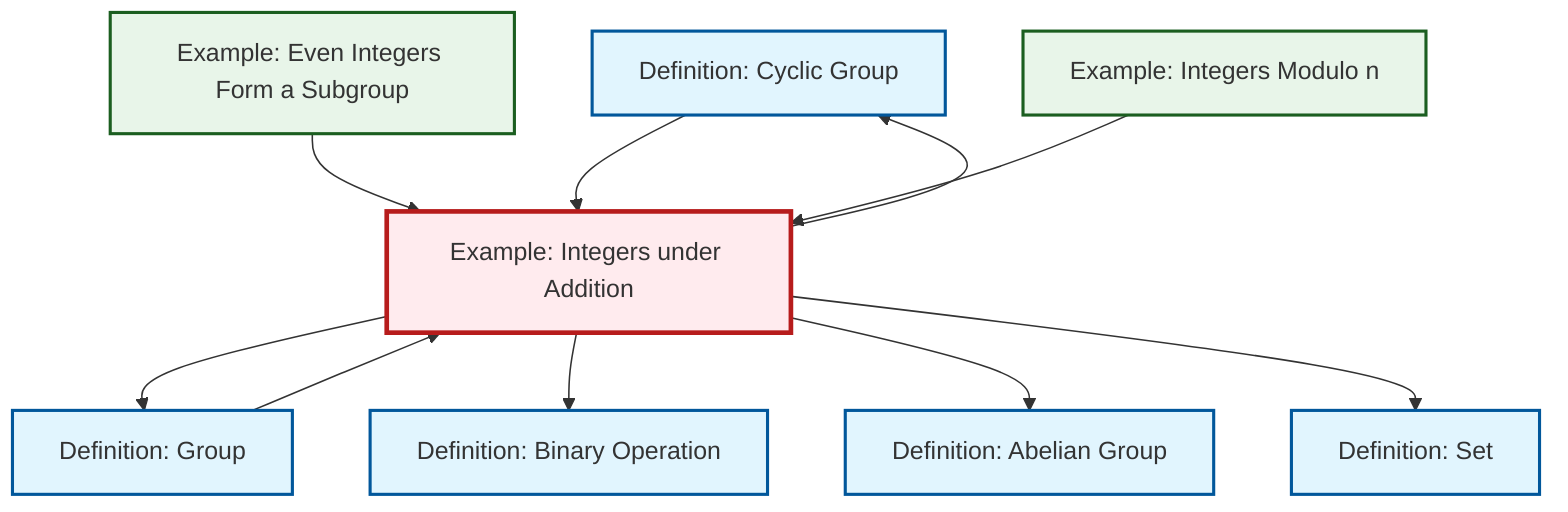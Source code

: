 graph TD
    classDef definition fill:#e1f5fe,stroke:#01579b,stroke-width:2px
    classDef theorem fill:#f3e5f5,stroke:#4a148c,stroke-width:2px
    classDef axiom fill:#fff3e0,stroke:#e65100,stroke-width:2px
    classDef example fill:#e8f5e9,stroke:#1b5e20,stroke-width:2px
    classDef current fill:#ffebee,stroke:#b71c1c,stroke-width:3px
    def-abelian-group["Definition: Abelian Group"]:::definition
    def-cyclic-group["Definition: Cyclic Group"]:::definition
    def-set["Definition: Set"]:::definition
    def-group["Definition: Group"]:::definition
    ex-quotient-integers-mod-n["Example: Integers Modulo n"]:::example
    ex-integers-addition["Example: Integers under Addition"]:::example
    ex-even-integers-subgroup["Example: Even Integers Form a Subgroup"]:::example
    def-binary-operation["Definition: Binary Operation"]:::definition
    ex-even-integers-subgroup --> ex-integers-addition
    ex-integers-addition --> def-group
    ex-integers-addition --> def-binary-operation
    def-group --> ex-integers-addition
    ex-integers-addition --> def-cyclic-group
    ex-integers-addition --> def-abelian-group
    ex-integers-addition --> def-set
    def-cyclic-group --> ex-integers-addition
    ex-quotient-integers-mod-n --> ex-integers-addition
    class ex-integers-addition current